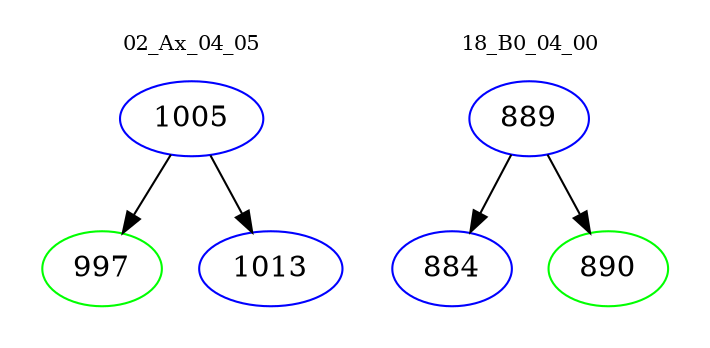 digraph{
subgraph cluster_0 {
color = white
label = "02_Ax_04_05";
fontsize=10;
T0_1005 [label="1005", color="blue"]
T0_1005 -> T0_997 [color="black"]
T0_997 [label="997", color="green"]
T0_1005 -> T0_1013 [color="black"]
T0_1013 [label="1013", color="blue"]
}
subgraph cluster_1 {
color = white
label = "18_B0_04_00";
fontsize=10;
T1_889 [label="889", color="blue"]
T1_889 -> T1_884 [color="black"]
T1_884 [label="884", color="blue"]
T1_889 -> T1_890 [color="black"]
T1_890 [label="890", color="green"]
}
}
